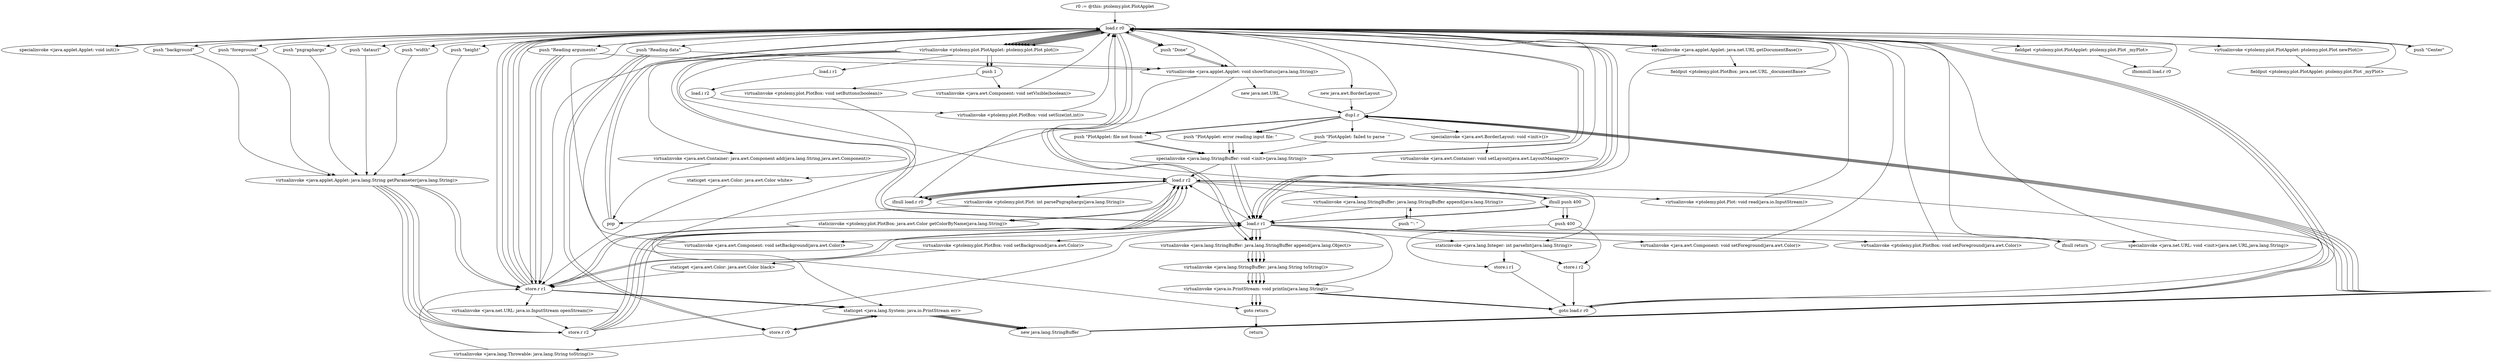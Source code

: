digraph "" {
    "r0 := @this: ptolemy.plot.PlotApplet"
    "load.r r0"
    "r0 := @this: ptolemy.plot.PlotApplet"->"load.r r0";
    "specialinvoke <java.applet.Applet: void init()>"
    "load.r r0"->"specialinvoke <java.applet.Applet: void init()>";
    "specialinvoke <java.applet.Applet: void init()>"->"load.r r0";
    "new java.awt.BorderLayout"
    "load.r r0"->"new java.awt.BorderLayout";
    "dup1.r"
    "new java.awt.BorderLayout"->"dup1.r";
    "specialinvoke <java.awt.BorderLayout: void <init>()>"
    "dup1.r"->"specialinvoke <java.awt.BorderLayout: void <init>()>";
    "virtualinvoke <java.awt.Container: void setLayout(java.awt.LayoutManager)>"
    "specialinvoke <java.awt.BorderLayout: void <init>()>"->"virtualinvoke <java.awt.Container: void setLayout(java.awt.LayoutManager)>";
    "virtualinvoke <java.awt.Container: void setLayout(java.awt.LayoutManager)>"->"load.r r0";
    "fieldget <ptolemy.plot.PlotApplet: ptolemy.plot.Plot _myPlot>"
    "load.r r0"->"fieldget <ptolemy.plot.PlotApplet: ptolemy.plot.Plot _myPlot>";
    "ifnonnull load.r r0"
    "fieldget <ptolemy.plot.PlotApplet: ptolemy.plot.Plot _myPlot>"->"ifnonnull load.r r0";
    "ifnonnull load.r r0"->"load.r r0";
    "load.r r0"->"load.r r0";
    "virtualinvoke <ptolemy.plot.PlotApplet: ptolemy.plot.Plot newPlot()>"
    "load.r r0"->"virtualinvoke <ptolemy.plot.PlotApplet: ptolemy.plot.Plot newPlot()>";
    "fieldput <ptolemy.plot.PlotApplet: ptolemy.plot.Plot _myPlot>"
    "virtualinvoke <ptolemy.plot.PlotApplet: ptolemy.plot.Plot newPlot()>"->"fieldput <ptolemy.plot.PlotApplet: ptolemy.plot.Plot _myPlot>";
    "fieldput <ptolemy.plot.PlotApplet: ptolemy.plot.Plot _myPlot>"->"load.r r0";
    "push \"Center\""
    "load.r r0"->"push \"Center\"";
    "push \"Center\""->"load.r r0";
    "virtualinvoke <ptolemy.plot.PlotApplet: ptolemy.plot.Plot plot()>"
    "load.r r0"->"virtualinvoke <ptolemy.plot.PlotApplet: ptolemy.plot.Plot plot()>";
    "virtualinvoke <java.awt.Container: java.awt.Component add(java.lang.String,java.awt.Component)>"
    "virtualinvoke <ptolemy.plot.PlotApplet: ptolemy.plot.Plot plot()>"->"virtualinvoke <java.awt.Container: java.awt.Component add(java.lang.String,java.awt.Component)>";
    "pop"
    "virtualinvoke <java.awt.Container: java.awt.Component add(java.lang.String,java.awt.Component)>"->"pop";
    "pop"->"load.r r0";
    "push \"width\""
    "load.r r0"->"push \"width\"";
    "virtualinvoke <java.applet.Applet: java.lang.String getParameter(java.lang.String)>"
    "push \"width\""->"virtualinvoke <java.applet.Applet: java.lang.String getParameter(java.lang.String)>";
    "store.r r1"
    "virtualinvoke <java.applet.Applet: java.lang.String getParameter(java.lang.String)>"->"store.r r1";
    "load.r r1"
    "store.r r1"->"load.r r1";
    "ifnull push 400"
    "load.r r1"->"ifnull push 400";
    "ifnull push 400"->"load.r r1";
    "staticinvoke <java.lang.Integer: int parseInt(java.lang.String)>"
    "load.r r1"->"staticinvoke <java.lang.Integer: int parseInt(java.lang.String)>";
    "store.i r1"
    "staticinvoke <java.lang.Integer: int parseInt(java.lang.String)>"->"store.i r1";
    "goto load.r r0"
    "store.i r1"->"goto load.r r0";
    "goto load.r r0"->"load.r r0";
    "push \"height\""
    "load.r r0"->"push \"height\"";
    "push \"height\""->"virtualinvoke <java.applet.Applet: java.lang.String getParameter(java.lang.String)>";
    "store.r r2"
    "virtualinvoke <java.applet.Applet: java.lang.String getParameter(java.lang.String)>"->"store.r r2";
    "load.r r2"
    "store.r r2"->"load.r r2";
    "load.r r2"->"ifnull push 400";
    "ifnull push 400"->"load.r r2";
    "load.r r2"->"staticinvoke <java.lang.Integer: int parseInt(java.lang.String)>";
    "store.i r2"
    "staticinvoke <java.lang.Integer: int parseInt(java.lang.String)>"->"store.i r2";
    "store.i r2"->"goto load.r r0";
    "goto load.r r0"->"load.r r0";
    "load.r r0"->"virtualinvoke <ptolemy.plot.PlotApplet: ptolemy.plot.Plot plot()>";
    "load.i r1"
    "virtualinvoke <ptolemy.plot.PlotApplet: ptolemy.plot.Plot plot()>"->"load.i r1";
    "load.i r2"
    "load.i r1"->"load.i r2";
    "virtualinvoke <ptolemy.plot.PlotBox: void setSize(int,int)>"
    "load.i r2"->"virtualinvoke <ptolemy.plot.PlotBox: void setSize(int,int)>";
    "virtualinvoke <ptolemy.plot.PlotBox: void setSize(int,int)>"->"load.r r0";
    "load.r r0"->"virtualinvoke <ptolemy.plot.PlotApplet: ptolemy.plot.Plot plot()>";
    "push 1"
    "virtualinvoke <ptolemy.plot.PlotApplet: ptolemy.plot.Plot plot()>"->"push 1";
    "virtualinvoke <ptolemy.plot.PlotBox: void setButtons(boolean)>"
    "push 1"->"virtualinvoke <ptolemy.plot.PlotBox: void setButtons(boolean)>";
    "staticget <java.awt.Color: java.awt.Color white>"
    "virtualinvoke <ptolemy.plot.PlotBox: void setButtons(boolean)>"->"staticget <java.awt.Color: java.awt.Color white>";
    "staticget <java.awt.Color: java.awt.Color white>"->"store.r r1";
    "store.r r1"->"load.r r0";
    "push \"background\""
    "load.r r0"->"push \"background\"";
    "push \"background\""->"virtualinvoke <java.applet.Applet: java.lang.String getParameter(java.lang.String)>";
    "virtualinvoke <java.applet.Applet: java.lang.String getParameter(java.lang.String)>"->"store.r r2";
    "store.r r2"->"load.r r2";
    "ifnull load.r r0"
    "load.r r2"->"ifnull load.r r0";
    "ifnull load.r r0"->"load.r r2";
    "staticinvoke <ptolemy.plot.PlotBox: java.awt.Color getColorByName(java.lang.String)>"
    "load.r r2"->"staticinvoke <ptolemy.plot.PlotBox: java.awt.Color getColorByName(java.lang.String)>";
    "staticinvoke <ptolemy.plot.PlotBox: java.awt.Color getColorByName(java.lang.String)>"->"store.r r1";
    "store.r r1"->"load.r r0";
    "load.r r0"->"load.r r1";
    "virtualinvoke <java.awt.Component: void setBackground(java.awt.Color)>"
    "load.r r1"->"virtualinvoke <java.awt.Component: void setBackground(java.awt.Color)>";
    "virtualinvoke <java.awt.Component: void setBackground(java.awt.Color)>"->"load.r r0";
    "load.r r0"->"virtualinvoke <ptolemy.plot.PlotApplet: ptolemy.plot.Plot plot()>";
    "virtualinvoke <ptolemy.plot.PlotApplet: ptolemy.plot.Plot plot()>"->"load.r r1";
    "virtualinvoke <ptolemy.plot.PlotBox: void setBackground(java.awt.Color)>"
    "load.r r1"->"virtualinvoke <ptolemy.plot.PlotBox: void setBackground(java.awt.Color)>";
    "staticget <java.awt.Color: java.awt.Color black>"
    "virtualinvoke <ptolemy.plot.PlotBox: void setBackground(java.awt.Color)>"->"staticget <java.awt.Color: java.awt.Color black>";
    "staticget <java.awt.Color: java.awt.Color black>"->"store.r r1";
    "store.r r1"->"load.r r0";
    "push \"foreground\""
    "load.r r0"->"push \"foreground\"";
    "push \"foreground\""->"virtualinvoke <java.applet.Applet: java.lang.String getParameter(java.lang.String)>";
    "virtualinvoke <java.applet.Applet: java.lang.String getParameter(java.lang.String)>"->"store.r r2";
    "store.r r2"->"load.r r2";
    "load.r r2"->"ifnull load.r r0";
    "ifnull load.r r0"->"load.r r2";
    "load.r r2"->"staticinvoke <ptolemy.plot.PlotBox: java.awt.Color getColorByName(java.lang.String)>";
    "staticinvoke <ptolemy.plot.PlotBox: java.awt.Color getColorByName(java.lang.String)>"->"store.r r1";
    "store.r r1"->"load.r r0";
    "load.r r0"->"load.r r1";
    "virtualinvoke <java.awt.Component: void setForeground(java.awt.Color)>"
    "load.r r1"->"virtualinvoke <java.awt.Component: void setForeground(java.awt.Color)>";
    "virtualinvoke <java.awt.Component: void setForeground(java.awt.Color)>"->"load.r r0";
    "load.r r0"->"virtualinvoke <ptolemy.plot.PlotApplet: ptolemy.plot.Plot plot()>";
    "virtualinvoke <ptolemy.plot.PlotApplet: ptolemy.plot.Plot plot()>"->"load.r r1";
    "virtualinvoke <ptolemy.plot.PlotBox: void setForeground(java.awt.Color)>"
    "load.r r1"->"virtualinvoke <ptolemy.plot.PlotBox: void setForeground(java.awt.Color)>";
    "virtualinvoke <ptolemy.plot.PlotBox: void setForeground(java.awt.Color)>"->"load.r r0";
    "load.r r0"->"virtualinvoke <ptolemy.plot.PlotApplet: ptolemy.plot.Plot plot()>";
    "virtualinvoke <ptolemy.plot.PlotApplet: ptolemy.plot.Plot plot()>"->"push 1";
    "virtualinvoke <java.awt.Component: void setVisible(boolean)>"
    "push 1"->"virtualinvoke <java.awt.Component: void setVisible(boolean)>";
    "virtualinvoke <java.awt.Component: void setVisible(boolean)>"->"load.r r0";
    "push \"pxgraphargs\""
    "load.r r0"->"push \"pxgraphargs\"";
    "push \"pxgraphargs\""->"virtualinvoke <java.applet.Applet: java.lang.String getParameter(java.lang.String)>";
    "virtualinvoke <java.applet.Applet: java.lang.String getParameter(java.lang.String)>"->"store.r r2";
    "store.r r2"->"load.r r2";
    "load.r r2"->"ifnull load.r r0";
    "ifnull load.r r0"->"load.r r0";
    "push \"Reading arguments\""
    "load.r r0"->"push \"Reading arguments\"";
    "push \"Reading arguments\""->"store.r r1";
    "staticget <java.lang.System: java.io.PrintStream err>"
    "store.r r1"->"staticget <java.lang.System: java.io.PrintStream err>";
    "new java.lang.StringBuffer"
    "staticget <java.lang.System: java.io.PrintStream err>"->"new java.lang.StringBuffer";
    "new java.lang.StringBuffer"->"dup1.r";
    "push \"PlotApplet: failed to parse `\""
    "dup1.r"->"push \"PlotApplet: failed to parse `\"";
    "specialinvoke <java.lang.StringBuffer: void <init>(java.lang.String)>"
    "push \"PlotApplet: failed to parse `\""->"specialinvoke <java.lang.StringBuffer: void <init>(java.lang.String)>";
    "specialinvoke <java.lang.StringBuffer: void <init>(java.lang.String)>"->"load.r r2";
    "virtualinvoke <java.lang.StringBuffer: java.lang.StringBuffer append(java.lang.String)>"
    "load.r r2"->"virtualinvoke <java.lang.StringBuffer: java.lang.StringBuffer append(java.lang.String)>";
    "push \"\': \""
    "virtualinvoke <java.lang.StringBuffer: java.lang.StringBuffer append(java.lang.String)>"->"push \"\': \"";
    "push \"\': \""->"virtualinvoke <java.lang.StringBuffer: java.lang.StringBuffer append(java.lang.String)>";
    "virtualinvoke <java.lang.StringBuffer: java.lang.StringBuffer append(java.lang.String)>"->"load.r r1";
    "virtualinvoke <java.lang.StringBuffer: java.lang.StringBuffer append(java.lang.Object)>"
    "load.r r1"->"virtualinvoke <java.lang.StringBuffer: java.lang.StringBuffer append(java.lang.Object)>";
    "virtualinvoke <java.lang.StringBuffer: java.lang.String toString()>"
    "virtualinvoke <java.lang.StringBuffer: java.lang.StringBuffer append(java.lang.Object)>"->"virtualinvoke <java.lang.StringBuffer: java.lang.String toString()>";
    "virtualinvoke <java.io.PrintStream: void println(java.lang.String)>"
    "virtualinvoke <java.lang.StringBuffer: java.lang.String toString()>"->"virtualinvoke <java.io.PrintStream: void println(java.lang.String)>";
    "virtualinvoke <java.io.PrintStream: void println(java.lang.String)>"->"goto load.r r0";
    "goto load.r r0"->"load.r r0";
    "push \"dataurl\""
    "load.r r0"->"push \"dataurl\"";
    "push \"dataurl\""->"virtualinvoke <java.applet.Applet: java.lang.String getParameter(java.lang.String)>";
    "virtualinvoke <java.applet.Applet: java.lang.String getParameter(java.lang.String)>"->"store.r r1";
    "store.r r1"->"load.r r1";
    "ifnull return"
    "load.r r1"->"ifnull return";
    "ifnull return"->"load.r r0";
    "push \"Reading data\""
    "load.r r0"->"push \"Reading data\"";
    "push \"Reading data\""->"staticget <java.lang.System: java.io.PrintStream err>";
    "store.r r0"
    "staticget <java.lang.System: java.io.PrintStream err>"->"store.r r0";
    "virtualinvoke <java.lang.Throwable: java.lang.String toString()>"
    "store.r r0"->"virtualinvoke <java.lang.Throwable: java.lang.String toString()>";
    "virtualinvoke <java.lang.Throwable: java.lang.String toString()>"->"store.r r1";
    "store.r r1"->"load.r r0";
    "load.r r0"->"load.r r1";
    "load.r r1"->"virtualinvoke <java.io.PrintStream: void println(java.lang.String)>";
    "goto return"
    "virtualinvoke <java.io.PrintStream: void println(java.lang.String)>"->"goto return";
    "return"
    "goto return"->"return";
    "push \"Reading data\""->"store.r r0";
    "store.r r0"->"staticget <java.lang.System: java.io.PrintStream err>";
    "staticget <java.lang.System: java.io.PrintStream err>"->"new java.lang.StringBuffer";
    "new java.lang.StringBuffer"->"dup1.r";
    "push \"PlotApplet: file not found: \""
    "dup1.r"->"push \"PlotApplet: file not found: \"";
    "push \"PlotApplet: file not found: \""->"specialinvoke <java.lang.StringBuffer: void <init>(java.lang.String)>";
    "specialinvoke <java.lang.StringBuffer: void <init>(java.lang.String)>"->"load.r r0";
    "load.r r0"->"virtualinvoke <java.lang.StringBuffer: java.lang.StringBuffer append(java.lang.Object)>";
    "virtualinvoke <java.lang.StringBuffer: java.lang.StringBuffer append(java.lang.Object)>"->"virtualinvoke <java.lang.StringBuffer: java.lang.String toString()>";
    "virtualinvoke <java.lang.StringBuffer: java.lang.String toString()>"->"virtualinvoke <java.io.PrintStream: void println(java.lang.String)>";
    "virtualinvoke <java.io.PrintStream: void println(java.lang.String)>"->"goto return";
    "push \"Reading data\""->"store.r r0";
    "store.r r0"->"staticget <java.lang.System: java.io.PrintStream err>";
    "staticget <java.lang.System: java.io.PrintStream err>"->"new java.lang.StringBuffer";
    "new java.lang.StringBuffer"->"dup1.r";
    "push \"PlotApplet: error reading input file: \""
    "dup1.r"->"push \"PlotApplet: error reading input file: \"";
    "push \"PlotApplet: error reading input file: \""->"specialinvoke <java.lang.StringBuffer: void <init>(java.lang.String)>";
    "specialinvoke <java.lang.StringBuffer: void <init>(java.lang.String)>"->"load.r r0";
    "load.r r0"->"virtualinvoke <java.lang.StringBuffer: java.lang.StringBuffer append(java.lang.Object)>";
    "virtualinvoke <java.lang.StringBuffer: java.lang.StringBuffer append(java.lang.Object)>"->"virtualinvoke <java.lang.StringBuffer: java.lang.String toString()>";
    "virtualinvoke <java.lang.StringBuffer: java.lang.String toString()>"->"virtualinvoke <java.io.PrintStream: void println(java.lang.String)>";
    "virtualinvoke <java.io.PrintStream: void println(java.lang.String)>"->"goto return";
    "virtualinvoke <java.applet.Applet: void showStatus(java.lang.String)>"
    "push \"Reading data\""->"virtualinvoke <java.applet.Applet: void showStatus(java.lang.String)>";
    "new java.net.URL"
    "virtualinvoke <java.applet.Applet: void showStatus(java.lang.String)>"->"new java.net.URL";
    "new java.net.URL"->"dup1.r";
    "dup1.r"->"load.r r0";
    "virtualinvoke <java.applet.Applet: java.net.URL getDocumentBase()>"
    "load.r r0"->"virtualinvoke <java.applet.Applet: java.net.URL getDocumentBase()>";
    "virtualinvoke <java.applet.Applet: java.net.URL getDocumentBase()>"->"load.r r1";
    "specialinvoke <java.net.URL: void <init>(java.net.URL,java.lang.String)>"
    "load.r r1"->"specialinvoke <java.net.URL: void <init>(java.net.URL,java.lang.String)>";
    "specialinvoke <java.net.URL: void <init>(java.net.URL,java.lang.String)>"->"load.r r0";
    "load.r r0"->"virtualinvoke <ptolemy.plot.PlotApplet: ptolemy.plot.Plot plot()>";
    "virtualinvoke <ptolemy.plot.PlotApplet: ptolemy.plot.Plot plot()>"->"store.r r1";
    "virtualinvoke <java.net.URL: java.io.InputStream openStream()>"
    "store.r r1"->"virtualinvoke <java.net.URL: java.io.InputStream openStream()>";
    "virtualinvoke <java.net.URL: java.io.InputStream openStream()>"->"store.r r2";
    "store.r r2"->"load.r r1";
    "load.r r1"->"load.r r2";
    "virtualinvoke <ptolemy.plot.Plot: void read(java.io.InputStream)>"
    "load.r r2"->"virtualinvoke <ptolemy.plot.Plot: void read(java.io.InputStream)>";
    "virtualinvoke <ptolemy.plot.Plot: void read(java.io.InputStream)>"->"load.r r0";
    "push \"Done\""
    "load.r r0"->"push \"Done\"";
    "push \"Done\""->"virtualinvoke <java.applet.Applet: void showStatus(java.lang.String)>";
    "virtualinvoke <java.applet.Applet: void showStatus(java.lang.String)>"->"goto return";
    "push \"Reading arguments\""->"store.r r1";
    "store.r r1"->"staticget <java.lang.System: java.io.PrintStream err>";
    "staticget <java.lang.System: java.io.PrintStream err>"->"new java.lang.StringBuffer";
    "new java.lang.StringBuffer"->"dup1.r";
    "dup1.r"->"push \"PlotApplet: file not found: \"";
    "push \"PlotApplet: file not found: \""->"specialinvoke <java.lang.StringBuffer: void <init>(java.lang.String)>";
    "specialinvoke <java.lang.StringBuffer: void <init>(java.lang.String)>"->"load.r r1";
    "load.r r1"->"virtualinvoke <java.lang.StringBuffer: java.lang.StringBuffer append(java.lang.Object)>";
    "virtualinvoke <java.lang.StringBuffer: java.lang.StringBuffer append(java.lang.Object)>"->"virtualinvoke <java.lang.StringBuffer: java.lang.String toString()>";
    "virtualinvoke <java.lang.StringBuffer: java.lang.String toString()>"->"virtualinvoke <java.io.PrintStream: void println(java.lang.String)>";
    "virtualinvoke <java.io.PrintStream: void println(java.lang.String)>"->"goto load.r r0";
    "push \"Reading arguments\""->"store.r r1";
    "store.r r1"->"staticget <java.lang.System: java.io.PrintStream err>";
    "staticget <java.lang.System: java.io.PrintStream err>"->"new java.lang.StringBuffer";
    "new java.lang.StringBuffer"->"dup1.r";
    "dup1.r"->"push \"PlotApplet: error reading input file: \"";
    "push \"PlotApplet: error reading input file: \""->"specialinvoke <java.lang.StringBuffer: void <init>(java.lang.String)>";
    "specialinvoke <java.lang.StringBuffer: void <init>(java.lang.String)>"->"load.r r1";
    "load.r r1"->"virtualinvoke <java.lang.StringBuffer: java.lang.StringBuffer append(java.lang.Object)>";
    "virtualinvoke <java.lang.StringBuffer: java.lang.StringBuffer append(java.lang.Object)>"->"virtualinvoke <java.lang.StringBuffer: java.lang.String toString()>";
    "virtualinvoke <java.lang.StringBuffer: java.lang.String toString()>"->"virtualinvoke <java.io.PrintStream: void println(java.lang.String)>";
    "virtualinvoke <java.io.PrintStream: void println(java.lang.String)>"->"goto load.r r0";
    "push \"Reading arguments\""->"virtualinvoke <java.applet.Applet: void showStatus(java.lang.String)>";
    "virtualinvoke <java.applet.Applet: void showStatus(java.lang.String)>"->"load.r r0";
    "load.r r0"->"virtualinvoke <ptolemy.plot.PlotApplet: ptolemy.plot.Plot plot()>";
    "virtualinvoke <ptolemy.plot.PlotApplet: ptolemy.plot.Plot plot()>"->"load.r r0";
    "load.r r0"->"virtualinvoke <java.applet.Applet: java.net.URL getDocumentBase()>";
    "fieldput <ptolemy.plot.PlotBox: java.net.URL _documentBase>"
    "virtualinvoke <java.applet.Applet: java.net.URL getDocumentBase()>"->"fieldput <ptolemy.plot.PlotBox: java.net.URL _documentBase>";
    "fieldput <ptolemy.plot.PlotBox: java.net.URL _documentBase>"->"load.r r0";
    "load.r r0"->"virtualinvoke <ptolemy.plot.PlotApplet: ptolemy.plot.Plot plot()>";
    "virtualinvoke <ptolemy.plot.PlotApplet: ptolemy.plot.Plot plot()>"->"load.r r2";
    "virtualinvoke <ptolemy.plot.Plot: int parsePxgraphargs(java.lang.String)>"
    "load.r r2"->"virtualinvoke <ptolemy.plot.Plot: int parsePxgraphargs(java.lang.String)>";
    "virtualinvoke <ptolemy.plot.Plot: int parsePxgraphargs(java.lang.String)>"->"pop";
    "pop"->"load.r r0";
    "load.r r0"->"push \"Done\"";
    "push \"Done\""->"virtualinvoke <java.applet.Applet: void showStatus(java.lang.String)>";
    "virtualinvoke <java.applet.Applet: void showStatus(java.lang.String)>"->"goto load.r r0";
    "push 400"
    "ifnull push 400"->"push 400";
    "push 400"->"store.i r2";
    "ifnull push 400"->"push 400";
    "push 400"->"store.i r1";
}
